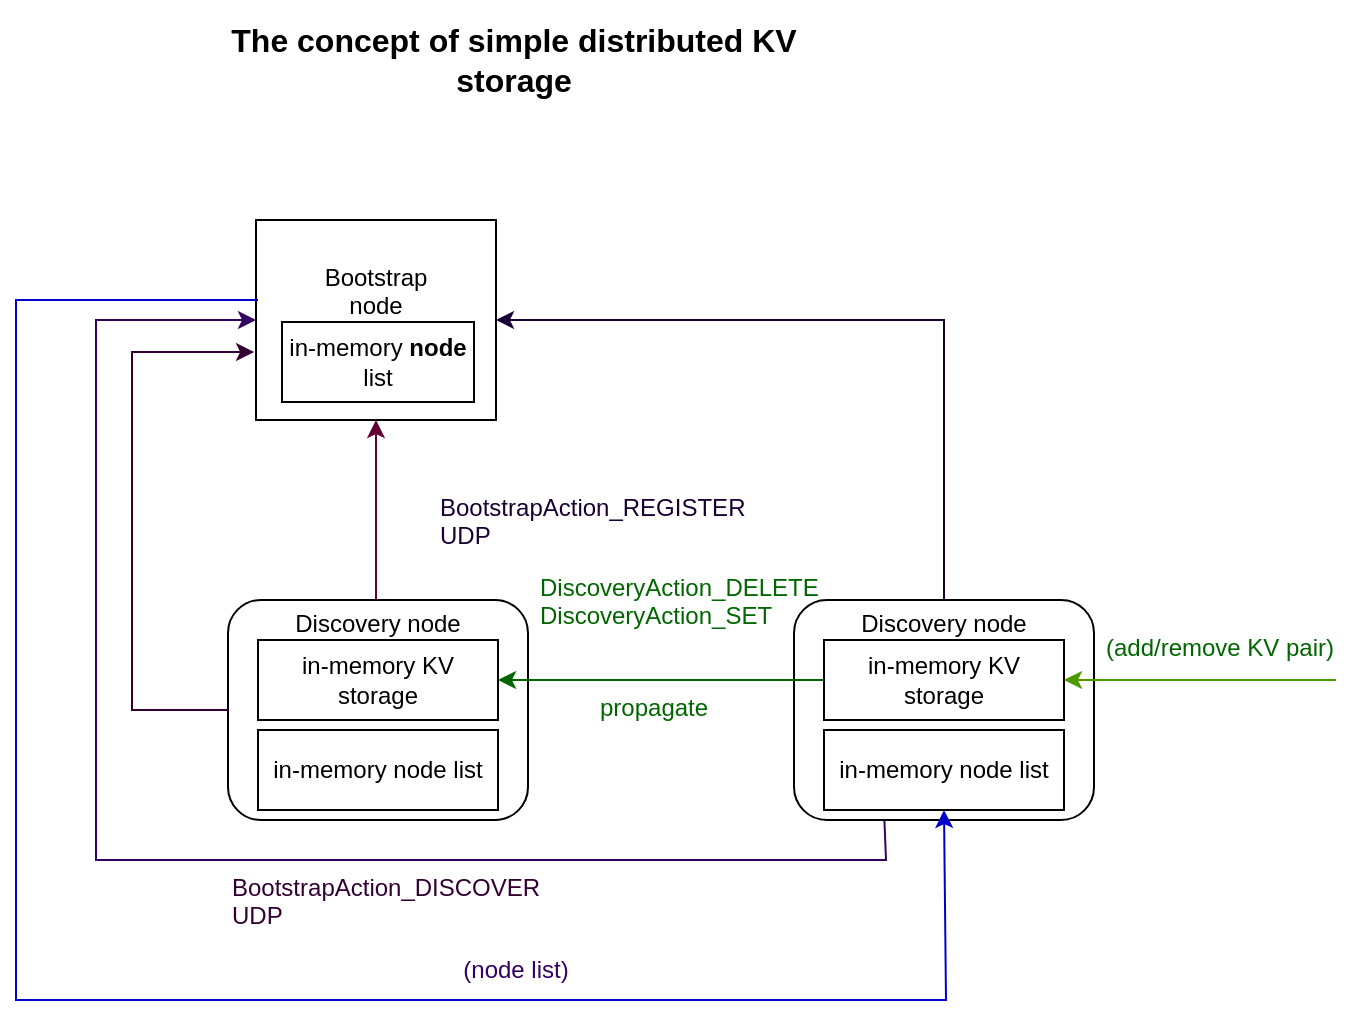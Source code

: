 <mxfile version="24.7.5">
  <diagram name="Page-1" id="cz9IgB68-VeOPfgHskPc">
    <mxGraphModel dx="925" dy="733" grid="1" gridSize="10" guides="1" tooltips="1" connect="1" arrows="1" fold="1" page="1" pageScale="1" pageWidth="850" pageHeight="1100" math="0" shadow="0">
      <root>
        <mxCell id="0" />
        <mxCell id="1" parent="0" />
        <mxCell id="YWcdYxYfcGr11rbokTzm-1" value="Bootstrap&lt;div&gt;node&lt;/div&gt;&lt;div&gt;&lt;br&gt;&lt;/div&gt;&lt;div&gt;&lt;br&gt;&lt;/div&gt;" style="rounded=0;whiteSpace=wrap;html=1;" parent="1" vertex="1">
          <mxGeometry x="200" y="180" width="120" height="100" as="geometry" />
        </mxCell>
        <mxCell id="YWcdYxYfcGr11rbokTzm-2" value="The concept of simple distributed KV storage" style="text;html=1;align=center;verticalAlign=middle;whiteSpace=wrap;rounded=0;fontSize=16;fontStyle=1" parent="1" vertex="1">
          <mxGeometry x="174" y="70" width="310" height="60" as="geometry" />
        </mxCell>
        <mxCell id="YWcdYxYfcGr11rbokTzm-3" value="Discovery node&lt;div&gt;&lt;br&gt;&lt;/div&gt;&lt;div&gt;&lt;br&gt;&lt;div&gt;&lt;br&gt;&lt;div&gt;&lt;br&gt;&lt;div&gt;&lt;br&gt;&lt;/div&gt;&lt;div&gt;&lt;br&gt;&lt;/div&gt;&lt;/div&gt;&lt;/div&gt;&lt;/div&gt;" style="rounded=1;whiteSpace=wrap;html=1;" parent="1" vertex="1">
          <mxGeometry x="186" y="370" width="150" height="110" as="geometry" />
        </mxCell>
        <mxCell id="YWcdYxYfcGr11rbokTzm-4" value="" style="endArrow=classic;html=1;rounded=0;entryX=0.5;entryY=1;entryDx=0;entryDy=0;strokeColor=#660033;" parent="1" target="YWcdYxYfcGr11rbokTzm-1" edge="1">
          <mxGeometry width="50" height="50" relative="1" as="geometry">
            <mxPoint x="260" y="370" as="sourcePoint" />
            <mxPoint x="270" y="310" as="targetPoint" />
          </mxGeometry>
        </mxCell>
        <mxCell id="YWcdYxYfcGr11rbokTzm-7" value="BootstrapAction_REGISTER&#xa;UDP" style="text;whiteSpace=wrap;fontColor=#190033;" parent="1" vertex="1">
          <mxGeometry x="290" y="310" width="160" height="30" as="geometry" />
        </mxCell>
        <mxCell id="YWcdYxYfcGr11rbokTzm-8" value="in-memory &lt;b&gt;node&lt;/b&gt; list" style="rounded=0;whiteSpace=wrap;html=1;" parent="1" vertex="1">
          <mxGeometry x="213" y="231" width="96" height="40" as="geometry" />
        </mxCell>
        <mxCell id="YWcdYxYfcGr11rbokTzm-11" value="" style="endArrow=classic;html=1;rounded=0;exitX=0.25;exitY=1;exitDx=0;exitDy=0;strokeColor=#330066;entryX=0;entryY=0.5;entryDx=0;entryDy=0;" parent="1" source="YWcdYxYfcGr11rbokTzm-20" target="YWcdYxYfcGr11rbokTzm-1" edge="1">
          <mxGeometry width="50" height="50" relative="1" as="geometry">
            <mxPoint x="480" y="480" as="sourcePoint" />
            <mxPoint x="160" y="490" as="targetPoint" />
            <Array as="points">
              <mxPoint x="515" y="500" />
              <mxPoint x="120" y="500" />
              <mxPoint x="120" y="230" />
            </Array>
          </mxGeometry>
        </mxCell>
        <mxCell id="YWcdYxYfcGr11rbokTzm-13" value="BootstrapAction_DISCOVER&#xa;UDP" style="text;whiteSpace=wrap;fontColor=#330033;" parent="1" vertex="1">
          <mxGeometry x="186" y="500" width="190" height="40" as="geometry" />
        </mxCell>
        <mxCell id="YWcdYxYfcGr11rbokTzm-14" value="in-memory KV&lt;div&gt;storage&lt;/div&gt;" style="rounded=0;whiteSpace=wrap;html=1;" parent="1" vertex="1">
          <mxGeometry x="201" y="390" width="120" height="40" as="geometry" />
        </mxCell>
        <mxCell id="YWcdYxYfcGr11rbokTzm-15" value="in-memory node list" style="rounded=0;whiteSpace=wrap;html=1;" parent="1" vertex="1">
          <mxGeometry x="201" y="435" width="120" height="40" as="geometry" />
        </mxCell>
        <mxCell id="YWcdYxYfcGr11rbokTzm-18" value="Discovery node&lt;div&gt;&lt;br&gt;&lt;/div&gt;&lt;div&gt;&lt;br&gt;&lt;div&gt;&lt;br&gt;&lt;div&gt;&lt;br&gt;&lt;div&gt;&lt;br&gt;&lt;/div&gt;&lt;div&gt;&lt;br&gt;&lt;/div&gt;&lt;/div&gt;&lt;/div&gt;&lt;/div&gt;" style="rounded=1;whiteSpace=wrap;html=1;" parent="1" vertex="1">
          <mxGeometry x="469" y="370" width="150" height="110" as="geometry" />
        </mxCell>
        <mxCell id="YWcdYxYfcGr11rbokTzm-19" value="in-memory KV&lt;div&gt;storage&lt;/div&gt;" style="rounded=0;whiteSpace=wrap;html=1;" parent="1" vertex="1">
          <mxGeometry x="484" y="390" width="120" height="40" as="geometry" />
        </mxCell>
        <mxCell id="YWcdYxYfcGr11rbokTzm-20" value="in-memory node list" style="rounded=0;whiteSpace=wrap;html=1;" parent="1" vertex="1">
          <mxGeometry x="484" y="435" width="120" height="40" as="geometry" />
        </mxCell>
        <mxCell id="YWcdYxYfcGr11rbokTzm-21" value="" style="endArrow=classic;html=1;rounded=0;exitX=0;exitY=0.25;exitDx=0;exitDy=0;entryX=0.5;entryY=1;entryDx=0;entryDy=0;strokeColor=#0000CC;" parent="1" target="YWcdYxYfcGr11rbokTzm-20" edge="1">
          <mxGeometry width="50" height="50" relative="1" as="geometry">
            <mxPoint x="201" y="220" as="sourcePoint" />
            <mxPoint x="510" y="570" as="targetPoint" />
            <Array as="points">
              <mxPoint x="80" y="220" />
              <mxPoint x="80" y="570" />
              <mxPoint x="545" y="570" />
            </Array>
          </mxGeometry>
        </mxCell>
        <mxCell id="YWcdYxYfcGr11rbokTzm-23" value="(node list)" style="text;html=1;align=center;verticalAlign=middle;whiteSpace=wrap;rounded=0;fontColor=#330066;" parent="1" vertex="1">
          <mxGeometry x="300" y="540" width="60" height="30" as="geometry" />
        </mxCell>
        <mxCell id="YWcdYxYfcGr11rbokTzm-24" value="" style="endArrow=classic;html=1;rounded=0;entryX=1;entryY=0.5;entryDx=0;entryDy=0;strokeColor=#4D9900;" parent="1" target="YWcdYxYfcGr11rbokTzm-19" edge="1">
          <mxGeometry width="50" height="50" relative="1" as="geometry">
            <mxPoint x="740" y="410" as="sourcePoint" />
            <mxPoint x="394" y="650" as="targetPoint" />
          </mxGeometry>
        </mxCell>
        <mxCell id="YWcdYxYfcGr11rbokTzm-25" value="(add/remove KV pair)" style="text;html=1;align=center;verticalAlign=middle;whiteSpace=wrap;rounded=0;fontColor=#006600;" parent="1" vertex="1">
          <mxGeometry x="617" y="379" width="130" height="30" as="geometry" />
        </mxCell>
        <mxCell id="YWcdYxYfcGr11rbokTzm-26" value="" style="endArrow=classic;html=1;rounded=0;exitX=0;exitY=0.5;exitDx=0;exitDy=0;entryX=-0.008;entryY=0.66;entryDx=0;entryDy=0;entryPerimeter=0;strokeColor=#330033;" parent="1" target="YWcdYxYfcGr11rbokTzm-1" edge="1">
          <mxGeometry width="50" height="50" relative="1" as="geometry">
            <mxPoint x="186.04" y="425" as="sourcePoint" />
            <mxPoint x="198.0" y="246" as="targetPoint" />
            <Array as="points">
              <mxPoint x="138" y="425" />
              <mxPoint x="138" y="246" />
            </Array>
          </mxGeometry>
        </mxCell>
        <mxCell id="YWcdYxYfcGr11rbokTzm-27" value="" style="endArrow=classic;html=1;rounded=0;exitX=0.5;exitY=0;exitDx=0;exitDy=0;entryX=1;entryY=0.5;entryDx=0;entryDy=0;strokeColor=#190033;" parent="1" source="YWcdYxYfcGr11rbokTzm-18" target="YWcdYxYfcGr11rbokTzm-1" edge="1">
          <mxGeometry width="50" height="50" relative="1" as="geometry">
            <mxPoint x="420" y="250" as="sourcePoint" />
            <mxPoint x="470" y="200" as="targetPoint" />
            <Array as="points">
              <mxPoint x="544" y="230" />
            </Array>
          </mxGeometry>
        </mxCell>
        <mxCell id="YWcdYxYfcGr11rbokTzm-28" value="" style="endArrow=classic;html=1;rounded=0;exitX=0;exitY=0.5;exitDx=0;exitDy=0;entryX=1;entryY=0.5;entryDx=0;entryDy=0;strokeColor=#006600;" parent="1" source="YWcdYxYfcGr11rbokTzm-19" target="YWcdYxYfcGr11rbokTzm-14" edge="1">
          <mxGeometry width="50" height="50" relative="1" as="geometry">
            <mxPoint x="350" y="480" as="sourcePoint" />
            <mxPoint x="400" y="430" as="targetPoint" />
          </mxGeometry>
        </mxCell>
        <mxCell id="YWcdYxYfcGr11rbokTzm-29" value="propagate" style="text;whiteSpace=wrap;fontColor=#006600;" parent="1" vertex="1">
          <mxGeometry x="370" y="410" width="60" height="30" as="geometry" />
        </mxCell>
        <mxCell id="YWcdYxYfcGr11rbokTzm-30" value="DiscoveryAction_DELETE&#xa;DiscoveryAction_SET" style="text;whiteSpace=wrap;fontColor=#006600;" parent="1" vertex="1">
          <mxGeometry x="340" y="350" width="120" height="40" as="geometry" />
        </mxCell>
      </root>
    </mxGraphModel>
  </diagram>
</mxfile>
